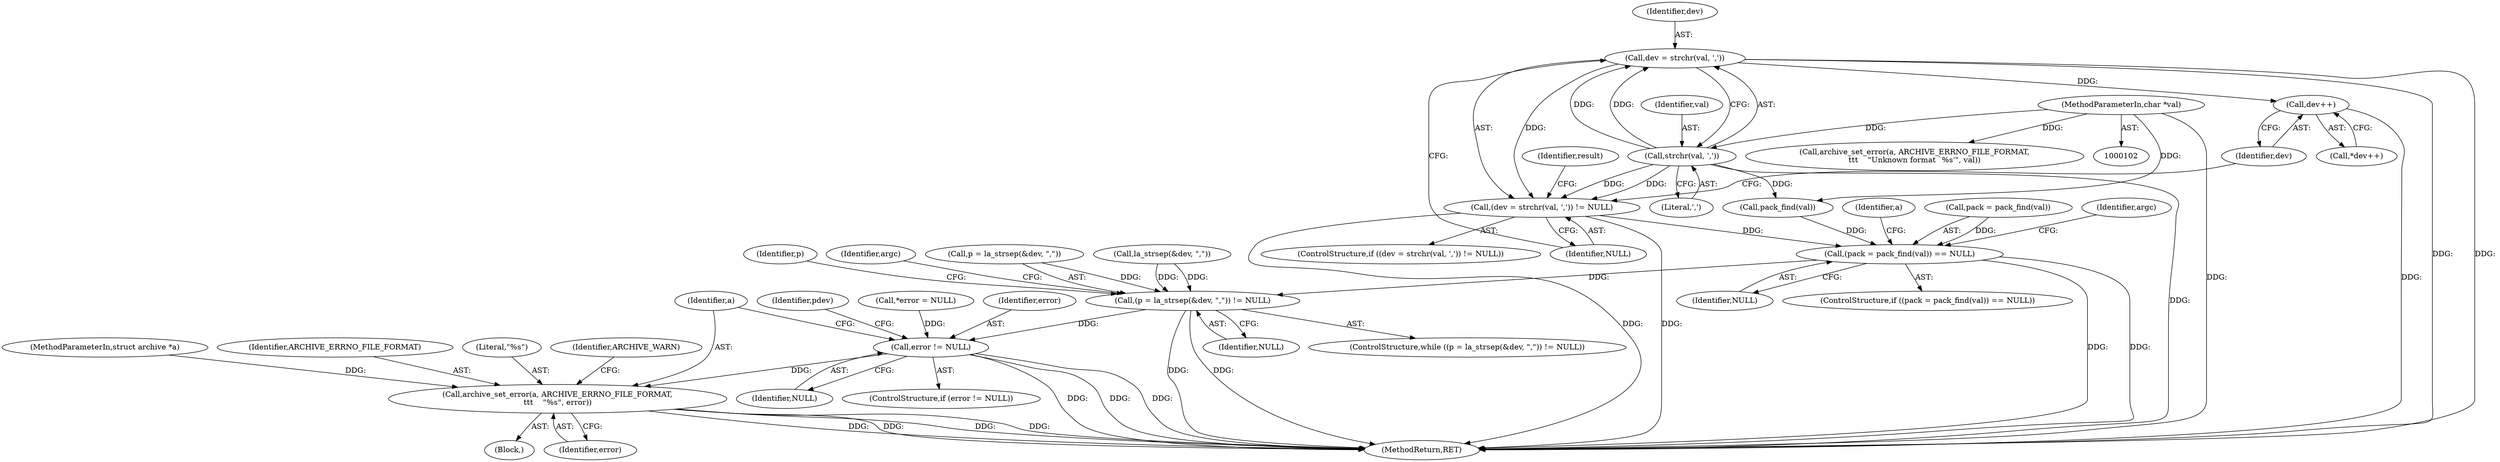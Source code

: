 digraph "0_libarchive_a550daeecf6bc689ade371349892ea17b5b97c77@API" {
"1000125" [label="(Call,dev = strchr(val, ','))"];
"1000127" [label="(Call,strchr(val, ','))"];
"1000105" [label="(MethodParameterIn,char *val)"];
"1000124" [label="(Call,(dev = strchr(val, ',')) != NULL)"];
"1000138" [label="(Call,(pack = pack_find(val)) == NULL)"];
"1000156" [label="(Call,(p = la_strsep(&dev, \",\")) != NULL)"];
"1000217" [label="(Call,error != NULL)"];
"1000221" [label="(Call,archive_set_error(a, ARCHIVE_ERRNO_FILE_FORMAT,\n\t\t\t    \"%s\", error))"];
"1000134" [label="(Call,dev++)"];
"1000224" [label="(Literal,\"%s\")"];
"1000227" [label="(Identifier,ARCHIVE_WARN)"];
"1000143" [label="(Identifier,NULL)"];
"1000133" [label="(Call,*dev++)"];
"1000124" [label="(Call,(dev = strchr(val, ',')) != NULL)"];
"1000156" [label="(Call,(p = la_strsep(&dev, \",\")) != NULL)"];
"1000239" [label="(Identifier,pdev)"];
"1000114" [label="(Call,*error = NULL)"];
"1000128" [label="(Identifier,val)"];
"1000137" [label="(ControlStructure,if ((pack = pack_find(val)) == NULL))"];
"1000220" [label="(Block,)"];
"1000168" [label="(Identifier,p)"];
"1000141" [label="(Call,pack_find(val))"];
"1000218" [label="(Identifier,error)"];
"1000200" [label="(Identifier,argc)"];
"1000134" [label="(Call,dev++)"];
"1000123" [label="(ControlStructure,if ((dev = strchr(val, ',')) != NULL))"];
"1000125" [label="(Call,dev = strchr(val, ','))"];
"1000155" [label="(ControlStructure,while ((p = la_strsep(&dev, \",\")) != NULL))"];
"1000159" [label="(Call,la_strsep(&dev, \",\"))"];
"1000105" [label="(MethodParameterIn,char *val)"];
"1000219" [label="(Identifier,NULL)"];
"1000145" [label="(Call,archive_set_error(a, ARCHIVE_ERRNO_FILE_FORMAT,\n\t\t\t    \"Unknown format `%s'\", val))"];
"1000129" [label="(Literal,',')"];
"1000217" [label="(Call,error != NULL)"];
"1000138" [label="(Call,(pack = pack_find(val)) == NULL)"];
"1000157" [label="(Call,p = la_strsep(&dev, \",\"))"];
"1000127" [label="(Call,strchr(val, ','))"];
"1000126" [label="(Identifier,dev)"];
"1000130" [label="(Identifier,NULL)"];
"1000135" [label="(Identifier,dev)"];
"1000146" [label="(Identifier,a)"];
"1000231" [label="(Identifier,result)"];
"1000139" [label="(Call,pack = pack_find(val))"];
"1000221" [label="(Call,archive_set_error(a, ARCHIVE_ERRNO_FILE_FORMAT,\n\t\t\t    \"%s\", error))"];
"1000153" [label="(Identifier,argc)"];
"1000163" [label="(Identifier,NULL)"];
"1000243" [label="(MethodReturn,RET)"];
"1000223" [label="(Identifier,ARCHIVE_ERRNO_FILE_FORMAT)"];
"1000225" [label="(Identifier,error)"];
"1000216" [label="(ControlStructure,if (error != NULL))"];
"1000222" [label="(Identifier,a)"];
"1000104" [label="(MethodParameterIn,struct archive *a)"];
"1000125" -> "1000124"  [label="AST: "];
"1000125" -> "1000127"  [label="CFG: "];
"1000126" -> "1000125"  [label="AST: "];
"1000127" -> "1000125"  [label="AST: "];
"1000130" -> "1000125"  [label="CFG: "];
"1000125" -> "1000243"  [label="DDG: "];
"1000125" -> "1000243"  [label="DDG: "];
"1000125" -> "1000124"  [label="DDG: "];
"1000127" -> "1000125"  [label="DDG: "];
"1000127" -> "1000125"  [label="DDG: "];
"1000125" -> "1000134"  [label="DDG: "];
"1000127" -> "1000129"  [label="CFG: "];
"1000128" -> "1000127"  [label="AST: "];
"1000129" -> "1000127"  [label="AST: "];
"1000127" -> "1000243"  [label="DDG: "];
"1000127" -> "1000124"  [label="DDG: "];
"1000127" -> "1000124"  [label="DDG: "];
"1000105" -> "1000127"  [label="DDG: "];
"1000127" -> "1000141"  [label="DDG: "];
"1000105" -> "1000102"  [label="AST: "];
"1000105" -> "1000243"  [label="DDG: "];
"1000105" -> "1000141"  [label="DDG: "];
"1000105" -> "1000145"  [label="DDG: "];
"1000124" -> "1000123"  [label="AST: "];
"1000124" -> "1000130"  [label="CFG: "];
"1000130" -> "1000124"  [label="AST: "];
"1000135" -> "1000124"  [label="CFG: "];
"1000231" -> "1000124"  [label="CFG: "];
"1000124" -> "1000243"  [label="DDG: "];
"1000124" -> "1000243"  [label="DDG: "];
"1000124" -> "1000138"  [label="DDG: "];
"1000138" -> "1000137"  [label="AST: "];
"1000138" -> "1000143"  [label="CFG: "];
"1000139" -> "1000138"  [label="AST: "];
"1000143" -> "1000138"  [label="AST: "];
"1000146" -> "1000138"  [label="CFG: "];
"1000153" -> "1000138"  [label="CFG: "];
"1000138" -> "1000243"  [label="DDG: "];
"1000138" -> "1000243"  [label="DDG: "];
"1000139" -> "1000138"  [label="DDG: "];
"1000141" -> "1000138"  [label="DDG: "];
"1000138" -> "1000156"  [label="DDG: "];
"1000156" -> "1000155"  [label="AST: "];
"1000156" -> "1000163"  [label="CFG: "];
"1000157" -> "1000156"  [label="AST: "];
"1000163" -> "1000156"  [label="AST: "];
"1000168" -> "1000156"  [label="CFG: "];
"1000200" -> "1000156"  [label="CFG: "];
"1000156" -> "1000243"  [label="DDG: "];
"1000156" -> "1000243"  [label="DDG: "];
"1000157" -> "1000156"  [label="DDG: "];
"1000159" -> "1000156"  [label="DDG: "];
"1000159" -> "1000156"  [label="DDG: "];
"1000156" -> "1000217"  [label="DDG: "];
"1000217" -> "1000216"  [label="AST: "];
"1000217" -> "1000219"  [label="CFG: "];
"1000218" -> "1000217"  [label="AST: "];
"1000219" -> "1000217"  [label="AST: "];
"1000222" -> "1000217"  [label="CFG: "];
"1000239" -> "1000217"  [label="CFG: "];
"1000217" -> "1000243"  [label="DDG: "];
"1000217" -> "1000243"  [label="DDG: "];
"1000217" -> "1000243"  [label="DDG: "];
"1000114" -> "1000217"  [label="DDG: "];
"1000217" -> "1000221"  [label="DDG: "];
"1000221" -> "1000220"  [label="AST: "];
"1000221" -> "1000225"  [label="CFG: "];
"1000222" -> "1000221"  [label="AST: "];
"1000223" -> "1000221"  [label="AST: "];
"1000224" -> "1000221"  [label="AST: "];
"1000225" -> "1000221"  [label="AST: "];
"1000227" -> "1000221"  [label="CFG: "];
"1000221" -> "1000243"  [label="DDG: "];
"1000221" -> "1000243"  [label="DDG: "];
"1000221" -> "1000243"  [label="DDG: "];
"1000221" -> "1000243"  [label="DDG: "];
"1000104" -> "1000221"  [label="DDG: "];
"1000134" -> "1000133"  [label="AST: "];
"1000134" -> "1000135"  [label="CFG: "];
"1000135" -> "1000134"  [label="AST: "];
"1000133" -> "1000134"  [label="CFG: "];
"1000134" -> "1000243"  [label="DDG: "];
}
